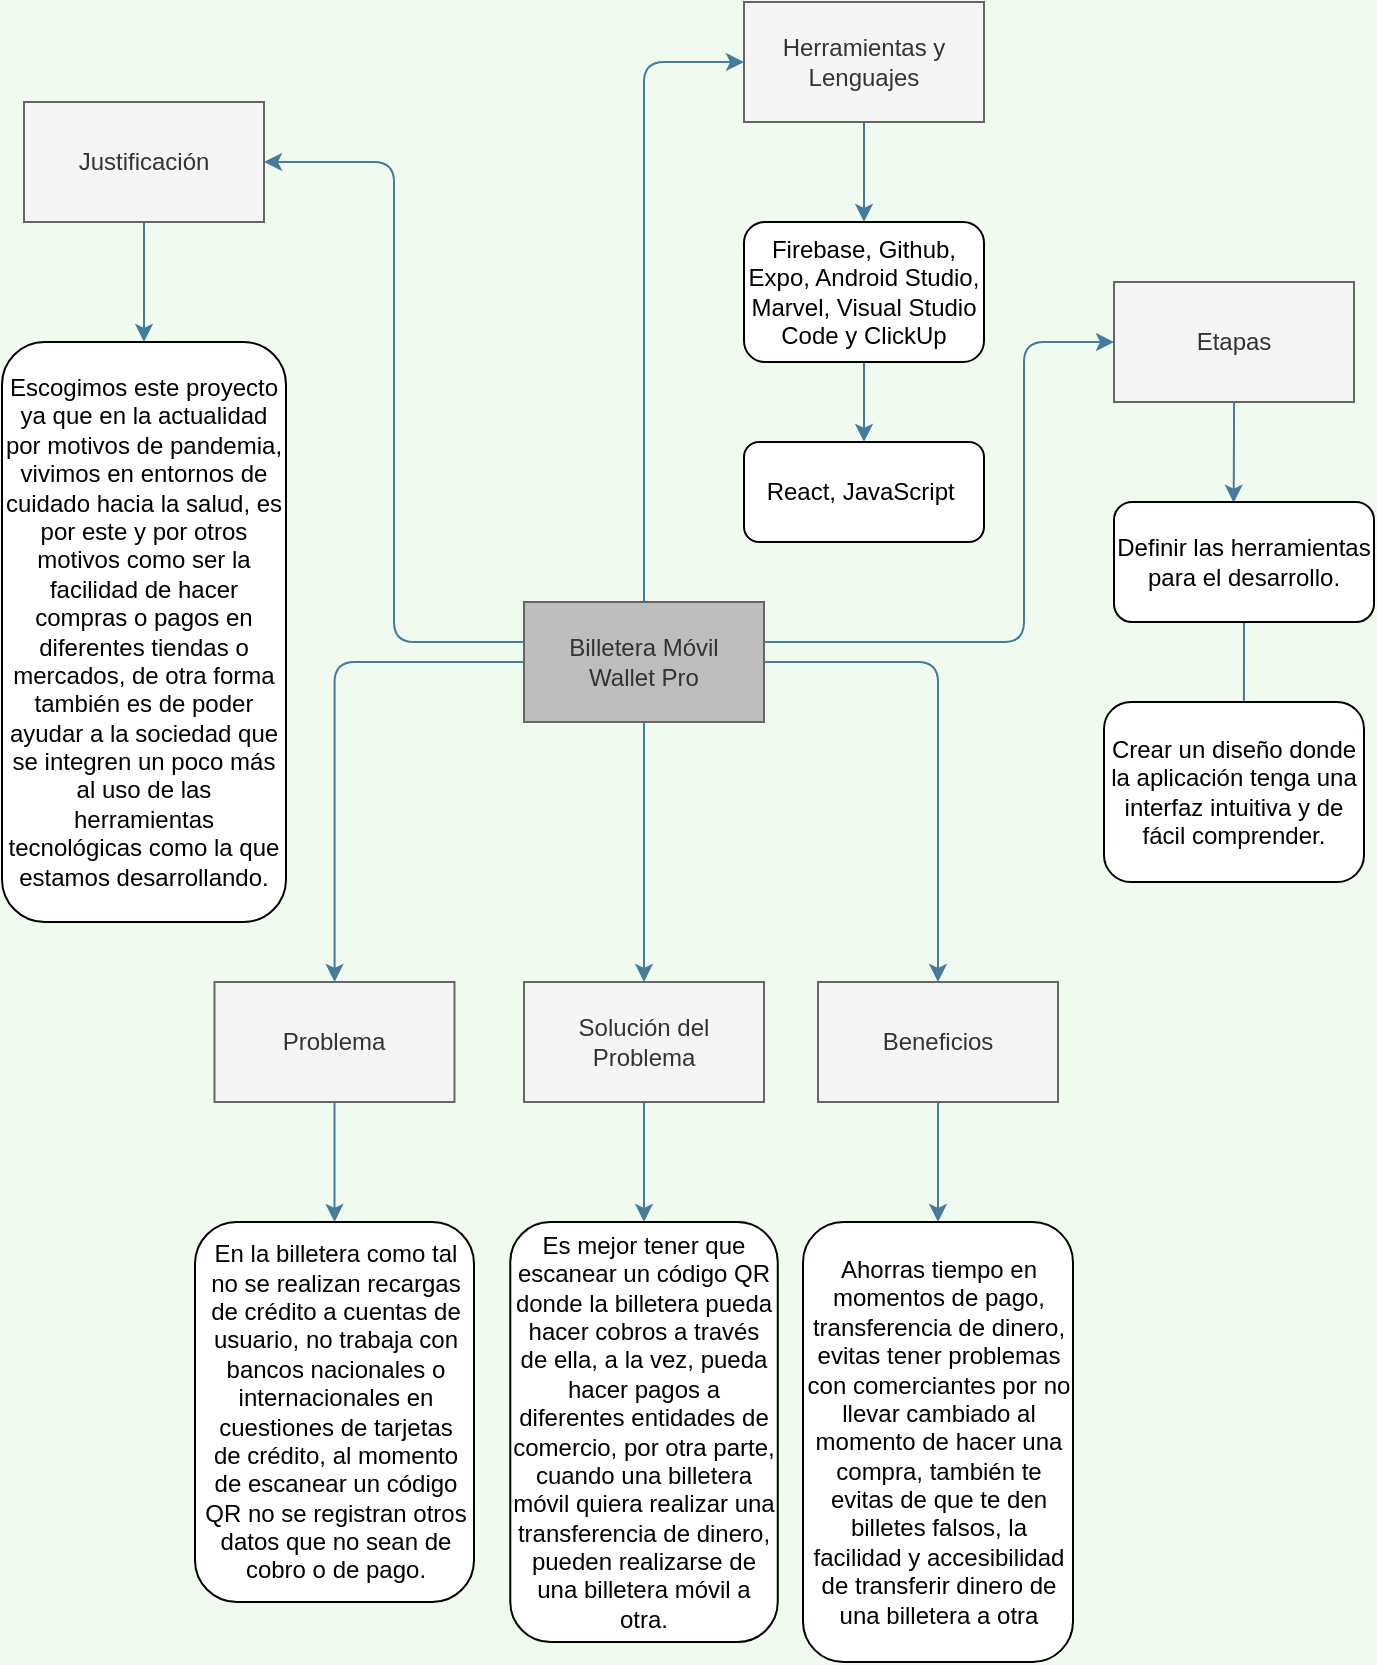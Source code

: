 <mxfile version="14.6.1" type="github">
  <diagram id="OsFpbMG2Bf8XQ4LipaaD" name="Page-1">
    <mxGraphModel dx="975" dy="922" grid="1" gridSize="10" guides="1" tooltips="1" connect="1" arrows="1" fold="1" page="1" pageScale="1" pageWidth="827" pageHeight="1169" background="#F1FAEE" math="0" shadow="0">
      <root>
        <mxCell id="0" />
        <mxCell id="1" parent="0" />
        <mxCell id="E-0PlXkPiuURo_tEJG3M-43" style="edgeStyle=orthogonalEdgeStyle;curved=0;rounded=1;sketch=0;orthogonalLoop=1;jettySize=auto;html=1;entryX=0.5;entryY=0;entryDx=0;entryDy=0;fontColor=#1D3557;strokeColor=#457B9D;fillColor=#A8DADC;" edge="1" parent="1" source="E-0PlXkPiuURo_tEJG3M-2" target="E-0PlXkPiuURo_tEJG3M-42">
          <mxGeometry relative="1" as="geometry" />
        </mxCell>
        <mxCell id="E-0PlXkPiuURo_tEJG3M-2" value="Beneficios" style="rounded=0;whiteSpace=wrap;html=1;sketch=0;fontColor=#333333;strokeColor=#666666;fillColor=#f5f5f5;" vertex="1" parent="1">
          <mxGeometry x="480" y="560" width="120" height="60" as="geometry" />
        </mxCell>
        <mxCell id="E-0PlXkPiuURo_tEJG3M-22" style="edgeStyle=orthogonalEdgeStyle;curved=0;rounded=1;sketch=0;orthogonalLoop=1;jettySize=auto;html=1;fontColor=#1D3557;strokeColor=#457B9D;fillColor=#A8DADC;" edge="1" parent="1" source="E-0PlXkPiuURo_tEJG3M-3" target="E-0PlXkPiuURo_tEJG3M-25">
          <mxGeometry relative="1" as="geometry">
            <mxPoint x="143" y="370" as="targetPoint" />
          </mxGeometry>
        </mxCell>
        <mxCell id="E-0PlXkPiuURo_tEJG3M-3" value="Justificación" style="rounded=0;whiteSpace=wrap;html=1;sketch=0;fontColor=#333333;strokeColor=#666666;fillColor=#f5f5f5;" vertex="1" parent="1">
          <mxGeometry x="83" y="120" width="120" height="60" as="geometry" />
        </mxCell>
        <mxCell id="E-0PlXkPiuURo_tEJG3M-41" style="edgeStyle=orthogonalEdgeStyle;curved=0;rounded=1;sketch=0;orthogonalLoop=1;jettySize=auto;html=1;fontColor=#1D3557;strokeColor=#457B9D;fillColor=#A8DADC;" edge="1" parent="1" source="E-0PlXkPiuURo_tEJG3M-4" target="E-0PlXkPiuURo_tEJG3M-39">
          <mxGeometry relative="1" as="geometry" />
        </mxCell>
        <mxCell id="E-0PlXkPiuURo_tEJG3M-4" value="Solución del Problema" style="rounded=0;whiteSpace=wrap;html=1;sketch=0;fontColor=#333333;strokeColor=#666666;fillColor=#f5f5f5;" vertex="1" parent="1">
          <mxGeometry x="333.01" y="560" width="120" height="60" as="geometry" />
        </mxCell>
        <mxCell id="E-0PlXkPiuURo_tEJG3M-36" style="edgeStyle=orthogonalEdgeStyle;curved=0;rounded=1;sketch=0;orthogonalLoop=1;jettySize=auto;html=1;entryX=0.5;entryY=0;entryDx=0;entryDy=0;fontColor=#1D3557;strokeColor=#457B9D;fillColor=#A8DADC;" edge="1" parent="1" source="E-0PlXkPiuURo_tEJG3M-10" target="E-0PlXkPiuURo_tEJG3M-34">
          <mxGeometry relative="1" as="geometry" />
        </mxCell>
        <mxCell id="E-0PlXkPiuURo_tEJG3M-10" value="Problema" style="rounded=0;whiteSpace=wrap;html=1;sketch=0;fillColor=#f5f5f5;strokeColor=#666666;fontColor=#333333;" vertex="1" parent="1">
          <mxGeometry x="178.25" y="560" width="120" height="60" as="geometry" />
        </mxCell>
        <mxCell id="E-0PlXkPiuURo_tEJG3M-37" style="edgeStyle=orthogonalEdgeStyle;curved=0;rounded=1;sketch=0;orthogonalLoop=1;jettySize=auto;html=1;entryX=0.46;entryY=0.006;entryDx=0;entryDy=0;entryPerimeter=0;fontColor=#1D3557;strokeColor=#457B9D;fillColor=#A8DADC;" edge="1" parent="1" source="E-0PlXkPiuURo_tEJG3M-11" target="E-0PlXkPiuURo_tEJG3M-35">
          <mxGeometry relative="1" as="geometry" />
        </mxCell>
        <mxCell id="E-0PlXkPiuURo_tEJG3M-11" value="Etapas" style="rounded=0;whiteSpace=wrap;html=1;sketch=0;fontColor=#333333;strokeColor=#666666;fillColor=#f5f5f5;" vertex="1" parent="1">
          <mxGeometry x="628" y="210" width="120" height="60" as="geometry" />
        </mxCell>
        <mxCell id="E-0PlXkPiuURo_tEJG3M-29" style="edgeStyle=orthogonalEdgeStyle;curved=0;rounded=1;sketch=0;orthogonalLoop=1;jettySize=auto;html=1;entryX=0.5;entryY=0;entryDx=0;entryDy=0;fontColor=#1D3557;strokeColor=#457B9D;fillColor=#A8DADC;" edge="1" parent="1" source="E-0PlXkPiuURo_tEJG3M-15" target="E-0PlXkPiuURo_tEJG3M-28">
          <mxGeometry relative="1" as="geometry" />
        </mxCell>
        <mxCell id="E-0PlXkPiuURo_tEJG3M-15" value="Herramientas y Lenguajes" style="rounded=0;whiteSpace=wrap;html=1;sketch=0;fontColor=#333333;strokeColor=#666666;fillColor=#f5f5f5;" vertex="1" parent="1">
          <mxGeometry x="443" y="70" width="120" height="60" as="geometry" />
        </mxCell>
        <mxCell id="E-0PlXkPiuURo_tEJG3M-25" value="Escogimos este proyecto ya que en la actualidad por motivos de pandemia, vivimos en entornos de cuidado hacia la salud, es por este y por otros motivos como ser la facilidad de hacer compras o pagos en diferentes tiendas o mercados, de otra forma también es de poder ayudar a la sociedad que se integren un poco más al uso de las herramientas tecnológicas como la que estamos desarrollando." style="rounded=1;whiteSpace=wrap;html=1;sketch=0;" vertex="1" parent="1">
          <mxGeometry x="72" y="240" width="142" height="290" as="geometry" />
        </mxCell>
        <mxCell id="E-0PlXkPiuURo_tEJG3M-27" style="edgeStyle=orthogonalEdgeStyle;curved=0;rounded=1;sketch=0;orthogonalLoop=1;jettySize=auto;html=1;fontColor=#1D3557;strokeColor=#457B9D;fillColor=#A8DADC;" edge="1" parent="1" source="E-0PlXkPiuURo_tEJG3M-1" target="E-0PlXkPiuURo_tEJG3M-10">
          <mxGeometry relative="1" as="geometry">
            <mxPoint x="283" y="510" as="targetPoint" />
          </mxGeometry>
        </mxCell>
        <mxCell id="E-0PlXkPiuURo_tEJG3M-30" style="edgeStyle=orthogonalEdgeStyle;curved=0;rounded=1;sketch=0;orthogonalLoop=1;jettySize=auto;html=1;fontColor=#1D3557;strokeColor=#457B9D;fillColor=#A8DADC;" edge="1" parent="1" source="E-0PlXkPiuURo_tEJG3M-1" target="E-0PlXkPiuURo_tEJG3M-4">
          <mxGeometry relative="1" as="geometry" />
        </mxCell>
        <mxCell id="E-0PlXkPiuURo_tEJG3M-31" style="edgeStyle=orthogonalEdgeStyle;curved=0;rounded=1;sketch=0;orthogonalLoop=1;jettySize=auto;html=1;entryX=0;entryY=0.5;entryDx=0;entryDy=0;fontColor=#1D3557;strokeColor=#457B9D;fillColor=#A8DADC;" edge="1" parent="1" source="E-0PlXkPiuURo_tEJG3M-1" target="E-0PlXkPiuURo_tEJG3M-15">
          <mxGeometry relative="1" as="geometry" />
        </mxCell>
        <mxCell id="E-0PlXkPiuURo_tEJG3M-32" style="edgeStyle=orthogonalEdgeStyle;curved=0;rounded=1;sketch=0;orthogonalLoop=1;jettySize=auto;html=1;entryX=0;entryY=0.5;entryDx=0;entryDy=0;fontColor=#1D3557;strokeColor=#457B9D;fillColor=#A8DADC;" edge="1" parent="1" source="E-0PlXkPiuURo_tEJG3M-1" target="E-0PlXkPiuURo_tEJG3M-11">
          <mxGeometry relative="1" as="geometry">
            <Array as="points">
              <mxPoint x="583" y="390" />
              <mxPoint x="583" y="240" />
              <mxPoint x="628" y="240" />
            </Array>
          </mxGeometry>
        </mxCell>
        <mxCell id="E-0PlXkPiuURo_tEJG3M-33" style="edgeStyle=orthogonalEdgeStyle;curved=0;rounded=1;sketch=0;orthogonalLoop=1;jettySize=auto;html=1;fontColor=#1D3557;strokeColor=#457B9D;fillColor=#A8DADC;" edge="1" parent="1" source="E-0PlXkPiuURo_tEJG3M-1" target="E-0PlXkPiuURo_tEJG3M-2">
          <mxGeometry relative="1" as="geometry" />
        </mxCell>
        <mxCell id="E-0PlXkPiuURo_tEJG3M-40" style="edgeStyle=orthogonalEdgeStyle;curved=0;rounded=1;sketch=0;orthogonalLoop=1;jettySize=auto;html=1;entryX=1;entryY=0.5;entryDx=0;entryDy=0;fontColor=#1D3557;strokeColor=#457B9D;fillColor=#A8DADC;" edge="1" parent="1" source="E-0PlXkPiuURo_tEJG3M-1" target="E-0PlXkPiuURo_tEJG3M-3">
          <mxGeometry relative="1" as="geometry">
            <Array as="points">
              <mxPoint x="268" y="390" />
              <mxPoint x="268" y="150" />
            </Array>
          </mxGeometry>
        </mxCell>
        <mxCell id="E-0PlXkPiuURo_tEJG3M-1" value="Billetera Móvil&lt;br&gt;Wallet Pro" style="rounded=0;whiteSpace=wrap;html=1;strokeColor=#666666;fontColor=#333333;fillColor=#BDBDBD;" vertex="1" parent="1">
          <mxGeometry x="333" y="370" width="120" height="60" as="geometry" />
        </mxCell>
        <mxCell id="E-0PlXkPiuURo_tEJG3M-52" style="edgeStyle=orthogonalEdgeStyle;curved=0;rounded=1;sketch=0;orthogonalLoop=1;jettySize=auto;html=1;fontColor=#1D3557;strokeColor=#457B9D;fillColor=#A8DADC;" edge="1" parent="1" source="E-0PlXkPiuURo_tEJG3M-28" target="E-0PlXkPiuURo_tEJG3M-51">
          <mxGeometry relative="1" as="geometry" />
        </mxCell>
        <mxCell id="E-0PlXkPiuURo_tEJG3M-28" value="Firebase, Github, Expo, Android Studio, Marvel, Visual Studio Code y ClickUp" style="rounded=1;whiteSpace=wrap;html=1;sketch=0;" vertex="1" parent="1">
          <mxGeometry x="443" y="180" width="120" height="70" as="geometry" />
        </mxCell>
        <mxCell id="E-0PlXkPiuURo_tEJG3M-34" value="&lt;span style=&quot;color: rgb(0 , 0 , 0)&quot;&gt;En la billetera como tal no se realizan recargas de crédito a cuentas de usuario, no trabaja con bancos nacionales o internacionales en cuestiones de tarjetas de&amp;nbsp;&lt;/span&gt;crédito, al momento de escanear un código QR no se registran otros datos que no sean de cobro o de pago." style="rounded=1;whiteSpace=wrap;html=1;sketch=0;" vertex="1" parent="1">
          <mxGeometry x="168.5" y="680" width="139.5" height="190" as="geometry" />
        </mxCell>
        <mxCell id="E-0PlXkPiuURo_tEJG3M-46" style="edgeStyle=orthogonalEdgeStyle;curved=0;rounded=1;sketch=0;orthogonalLoop=1;jettySize=auto;html=1;entryX=0.538;entryY=0.111;entryDx=0;entryDy=0;entryPerimeter=0;fontColor=#1D3557;strokeColor=#457B9D;fillColor=#A8DADC;" edge="1" parent="1" source="E-0PlXkPiuURo_tEJG3M-35" target="E-0PlXkPiuURo_tEJG3M-44">
          <mxGeometry relative="1" as="geometry" />
        </mxCell>
        <mxCell id="E-0PlXkPiuURo_tEJG3M-35" value="Definir las herramientas para el desarrollo." style="rounded=1;whiteSpace=wrap;html=1;sketch=0;" vertex="1" parent="1">
          <mxGeometry x="628" y="320" width="130" height="60" as="geometry" />
        </mxCell>
        <mxCell id="E-0PlXkPiuURo_tEJG3M-39" value="Es mejor tener que escanear un código QR donde la billetera pueda hacer cobros a través de ella, a la vez, pueda hacer pagos a diferentes entidades de comercio, por otra parte, cuando una billetera móvil quiera realizar una transferencia de dinero, pueden realizarse de una billetera móvil a otra." style="rounded=1;whiteSpace=wrap;html=1;sketch=0;" vertex="1" parent="1">
          <mxGeometry x="326.13" y="680" width="133.75" height="210" as="geometry" />
        </mxCell>
        <mxCell id="E-0PlXkPiuURo_tEJG3M-42" value="Ahorras tiempo en momentos de pago, transferencia de dinero, evitas tener problemas con comerciantes por no llevar cambiado al momento de hacer una compra, también te evitas de que te den billetes falsos, la facilidad y accesibilidad de transferir dinero de una billetera a otra" style="rounded=1;whiteSpace=wrap;html=1;sketch=0;" vertex="1" parent="1">
          <mxGeometry x="472.5" y="680" width="135" height="220" as="geometry" />
        </mxCell>
        <mxCell id="E-0PlXkPiuURo_tEJG3M-44" value="Crear un diseño donde la aplicación tenga una interfaz intuitiva y de fácil comprender." style="rounded=1;whiteSpace=wrap;html=1;sketch=0;" vertex="1" parent="1">
          <mxGeometry x="623" y="420" width="130" height="90" as="geometry" />
        </mxCell>
        <mxCell id="E-0PlXkPiuURo_tEJG3M-51" value="React, JavaScript&amp;nbsp;" style="rounded=1;whiteSpace=wrap;html=1;sketch=0;" vertex="1" parent="1">
          <mxGeometry x="443" y="290" width="120" height="50" as="geometry" />
        </mxCell>
      </root>
    </mxGraphModel>
  </diagram>
</mxfile>
